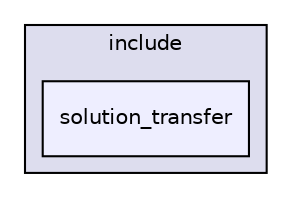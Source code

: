 digraph "/home/lwz/libmesh/include/solution_transfer" {
  compound=true
  node [ fontsize="10", fontname="Helvetica"];
  edge [ labelfontsize="10", labelfontname="Helvetica"];
  subgraph clusterdir_e7fee3c13989f8a9ad582fb61a959d2f {
    graph [ bgcolor="#ddddee", pencolor="black", label="include" fontname="Helvetica", fontsize="10", URL="dir_e7fee3c13989f8a9ad582fb61a959d2f.html"]
  dir_f446c2e574d7c8325236a8ce28189db0 [shape=box, label="solution_transfer", style="filled", fillcolor="#eeeeff", pencolor="black", URL="dir_f446c2e574d7c8325236a8ce28189db0.html"];
  }
}
